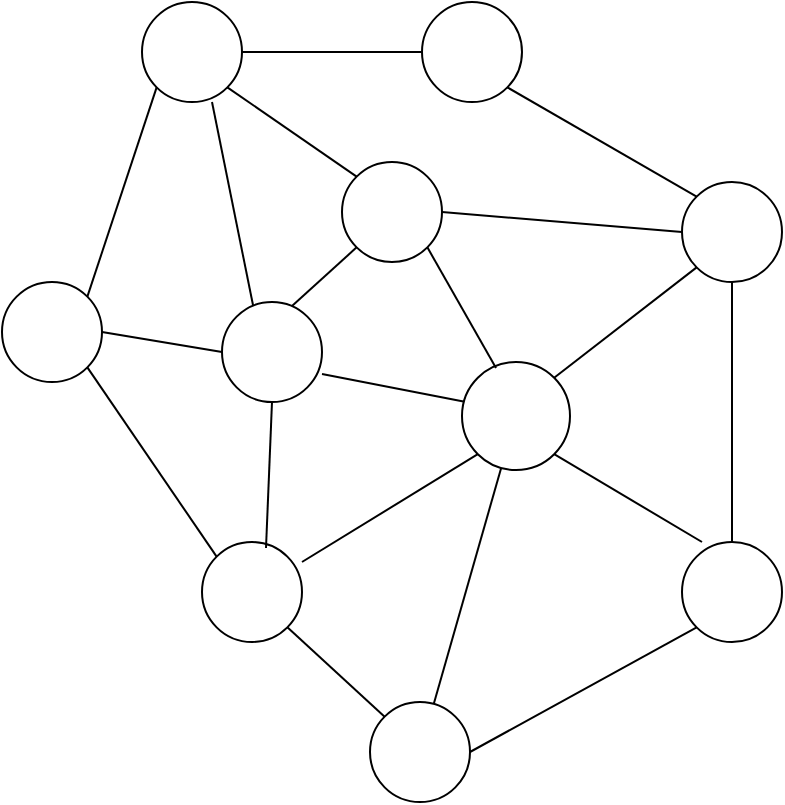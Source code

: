 <mxfile version="22.1.21" type="github">
  <diagram name="Page-1" id="zbjK1gRBuJaeodGVaAXZ">
    <mxGraphModel dx="1434" dy="697" grid="1" gridSize="10" guides="1" tooltips="1" connect="1" arrows="1" fold="1" page="1" pageScale="1" pageWidth="827" pageHeight="1169" math="0" shadow="0">
      <root>
        <mxCell id="0" />
        <mxCell id="1" parent="0" />
        <mxCell id="f3-v6f69vopCVtL9mgBv-16" style="rounded=0;orthogonalLoop=1;jettySize=auto;html=1;exitX=0;exitY=1;exitDx=0;exitDy=0;entryX=1;entryY=0;entryDx=0;entryDy=0;endArrow=none;endFill=0;" edge="1" parent="1" source="f3-v6f69vopCVtL9mgBv-1" target="f3-v6f69vopCVtL9mgBv-7">
          <mxGeometry relative="1" as="geometry" />
        </mxCell>
        <mxCell id="f3-v6f69vopCVtL9mgBv-17" style="rounded=0;orthogonalLoop=1;jettySize=auto;html=1;exitX=0.7;exitY=1;exitDx=0;exitDy=0;entryX=0.32;entryY=0.08;entryDx=0;entryDy=0;exitPerimeter=0;endArrow=none;endFill=0;entryPerimeter=0;" edge="1" parent="1" source="f3-v6f69vopCVtL9mgBv-1" target="f3-v6f69vopCVtL9mgBv-4">
          <mxGeometry relative="1" as="geometry" />
        </mxCell>
        <mxCell id="f3-v6f69vopCVtL9mgBv-18" style="edgeStyle=orthogonalEdgeStyle;rounded=0;orthogonalLoop=1;jettySize=auto;html=1;exitX=1;exitY=0.5;exitDx=0;exitDy=0;entryX=0;entryY=0.5;entryDx=0;entryDy=0;endArrow=none;endFill=0;" edge="1" parent="1" source="f3-v6f69vopCVtL9mgBv-1" target="f3-v6f69vopCVtL9mgBv-2">
          <mxGeometry relative="1" as="geometry" />
        </mxCell>
        <mxCell id="f3-v6f69vopCVtL9mgBv-1" value="" style="ellipse;whiteSpace=wrap;html=1;aspect=fixed;" vertex="1" parent="1">
          <mxGeometry x="200" y="120" width="50" height="50" as="geometry" />
        </mxCell>
        <mxCell id="f3-v6f69vopCVtL9mgBv-2" value="" style="ellipse;whiteSpace=wrap;html=1;aspect=fixed;" vertex="1" parent="1">
          <mxGeometry x="340" y="120" width="50" height="50" as="geometry" />
        </mxCell>
        <mxCell id="f3-v6f69vopCVtL9mgBv-22" style="rounded=0;orthogonalLoop=1;jettySize=auto;html=1;exitX=0;exitY=0;exitDx=0;exitDy=0;entryX=1;entryY=1;entryDx=0;entryDy=0;endArrow=none;endFill=0;" edge="1" parent="1" source="f3-v6f69vopCVtL9mgBv-3" target="f3-v6f69vopCVtL9mgBv-2">
          <mxGeometry relative="1" as="geometry" />
        </mxCell>
        <mxCell id="f3-v6f69vopCVtL9mgBv-23" style="rounded=0;orthogonalLoop=1;jettySize=auto;html=1;exitX=0;exitY=1;exitDx=0;exitDy=0;entryX=1;entryY=0;entryDx=0;entryDy=0;endArrow=none;endFill=0;" edge="1" parent="1" source="f3-v6f69vopCVtL9mgBv-3" target="f3-v6f69vopCVtL9mgBv-6">
          <mxGeometry relative="1" as="geometry" />
        </mxCell>
        <mxCell id="f3-v6f69vopCVtL9mgBv-25" style="rounded=0;orthogonalLoop=1;jettySize=auto;html=1;exitX=0;exitY=0.5;exitDx=0;exitDy=0;entryX=1;entryY=0.5;entryDx=0;entryDy=0;endArrow=none;endFill=0;" edge="1" parent="1" source="f3-v6f69vopCVtL9mgBv-3" target="f3-v6f69vopCVtL9mgBv-9">
          <mxGeometry relative="1" as="geometry" />
        </mxCell>
        <mxCell id="f3-v6f69vopCVtL9mgBv-26" style="rounded=0;orthogonalLoop=1;jettySize=auto;html=1;exitX=0.5;exitY=1;exitDx=0;exitDy=0;entryX=0.5;entryY=0;entryDx=0;entryDy=0;endArrow=none;endFill=0;" edge="1" parent="1" source="f3-v6f69vopCVtL9mgBv-3" target="f3-v6f69vopCVtL9mgBv-5">
          <mxGeometry relative="1" as="geometry" />
        </mxCell>
        <mxCell id="f3-v6f69vopCVtL9mgBv-3" value="" style="ellipse;whiteSpace=wrap;html=1;aspect=fixed;" vertex="1" parent="1">
          <mxGeometry x="470" y="210" width="50" height="50" as="geometry" />
        </mxCell>
        <mxCell id="f3-v6f69vopCVtL9mgBv-29" style="rounded=0;orthogonalLoop=1;jettySize=auto;html=1;exitX=0;exitY=0.5;exitDx=0;exitDy=0;entryX=1;entryY=0.5;entryDx=0;entryDy=0;endArrow=none;endFill=0;" edge="1" parent="1" source="f3-v6f69vopCVtL9mgBv-4" target="f3-v6f69vopCVtL9mgBv-7">
          <mxGeometry relative="1" as="geometry" />
        </mxCell>
        <mxCell id="f3-v6f69vopCVtL9mgBv-4" value="" style="ellipse;whiteSpace=wrap;html=1;aspect=fixed;" vertex="1" parent="1">
          <mxGeometry x="240" y="270" width="50" height="50" as="geometry" />
        </mxCell>
        <mxCell id="f3-v6f69vopCVtL9mgBv-27" style="rounded=0;orthogonalLoop=1;jettySize=auto;html=1;exitX=0;exitY=1;exitDx=0;exitDy=0;entryX=1;entryY=0.5;entryDx=0;entryDy=0;endArrow=none;endFill=0;" edge="1" parent="1" source="f3-v6f69vopCVtL9mgBv-5" target="f3-v6f69vopCVtL9mgBv-10">
          <mxGeometry relative="1" as="geometry" />
        </mxCell>
        <mxCell id="f3-v6f69vopCVtL9mgBv-5" value="" style="ellipse;whiteSpace=wrap;html=1;aspect=fixed;" vertex="1" parent="1">
          <mxGeometry x="470" y="390" width="50" height="50" as="geometry" />
        </mxCell>
        <mxCell id="f3-v6f69vopCVtL9mgBv-12" style="rounded=0;orthogonalLoop=1;jettySize=auto;html=1;endArrow=none;endFill=0;" edge="1" parent="1" source="f3-v6f69vopCVtL9mgBv-6" target="f3-v6f69vopCVtL9mgBv-10">
          <mxGeometry relative="1" as="geometry" />
        </mxCell>
        <mxCell id="f3-v6f69vopCVtL9mgBv-28" style="rounded=0;orthogonalLoop=1;jettySize=auto;html=1;exitX=0.037;exitY=0.37;exitDx=0;exitDy=0;entryX=1;entryY=0.72;entryDx=0;entryDy=0;endArrow=none;endFill=0;exitPerimeter=0;entryPerimeter=0;" edge="1" parent="1" source="f3-v6f69vopCVtL9mgBv-6" target="f3-v6f69vopCVtL9mgBv-4">
          <mxGeometry relative="1" as="geometry" />
        </mxCell>
        <mxCell id="f3-v6f69vopCVtL9mgBv-6" value="" style="ellipse;whiteSpace=wrap;html=1;aspect=fixed;" vertex="1" parent="1">
          <mxGeometry x="360" y="300" width="54" height="54" as="geometry" />
        </mxCell>
        <mxCell id="f3-v6f69vopCVtL9mgBv-15" style="rounded=0;orthogonalLoop=1;jettySize=auto;html=1;exitX=1;exitY=1;exitDx=0;exitDy=0;entryX=0;entryY=0;entryDx=0;entryDy=0;endArrow=none;endFill=0;" edge="1" parent="1" source="f3-v6f69vopCVtL9mgBv-7" target="f3-v6f69vopCVtL9mgBv-8">
          <mxGeometry relative="1" as="geometry" />
        </mxCell>
        <mxCell id="f3-v6f69vopCVtL9mgBv-7" value="" style="ellipse;whiteSpace=wrap;html=1;aspect=fixed;" vertex="1" parent="1">
          <mxGeometry x="130" y="260" width="50" height="50" as="geometry" />
        </mxCell>
        <mxCell id="f3-v6f69vopCVtL9mgBv-14" style="rounded=0;orthogonalLoop=1;jettySize=auto;html=1;exitX=1;exitY=1;exitDx=0;exitDy=0;entryX=0;entryY=0;entryDx=0;entryDy=0;endArrow=none;endFill=0;" edge="1" parent="1" source="f3-v6f69vopCVtL9mgBv-8" target="f3-v6f69vopCVtL9mgBv-10">
          <mxGeometry relative="1" as="geometry" />
        </mxCell>
        <mxCell id="f3-v6f69vopCVtL9mgBv-8" value="" style="ellipse;whiteSpace=wrap;html=1;aspect=fixed;" vertex="1" parent="1">
          <mxGeometry x="230" y="390" width="50" height="50" as="geometry" />
        </mxCell>
        <mxCell id="f3-v6f69vopCVtL9mgBv-19" style="rounded=0;orthogonalLoop=1;jettySize=auto;html=1;exitX=0;exitY=0;exitDx=0;exitDy=0;entryX=1;entryY=1;entryDx=0;entryDy=0;endArrow=none;endFill=0;" edge="1" parent="1" source="f3-v6f69vopCVtL9mgBv-9" target="f3-v6f69vopCVtL9mgBv-1">
          <mxGeometry relative="1" as="geometry">
            <mxPoint x="260" y="170" as="targetPoint" />
          </mxGeometry>
        </mxCell>
        <mxCell id="f3-v6f69vopCVtL9mgBv-9" value="" style="ellipse;whiteSpace=wrap;html=1;aspect=fixed;" vertex="1" parent="1">
          <mxGeometry x="300" y="200" width="50" height="50" as="geometry" />
        </mxCell>
        <mxCell id="f3-v6f69vopCVtL9mgBv-10" value="" style="ellipse;whiteSpace=wrap;html=1;aspect=fixed;" vertex="1" parent="1">
          <mxGeometry x="314" y="470" width="50" height="50" as="geometry" />
        </mxCell>
        <mxCell id="f3-v6f69vopCVtL9mgBv-11" value="" style="endArrow=none;html=1;rounded=0;entryX=1;entryY=1;entryDx=0;entryDy=0;exitX=0.2;exitY=0;exitDx=0;exitDy=0;exitPerimeter=0;" edge="1" parent="1" source="f3-v6f69vopCVtL9mgBv-5" target="f3-v6f69vopCVtL9mgBv-6">
          <mxGeometry width="50" height="50" relative="1" as="geometry">
            <mxPoint x="390" y="390" as="sourcePoint" />
            <mxPoint x="440" y="340" as="targetPoint" />
          </mxGeometry>
        </mxCell>
        <mxCell id="f3-v6f69vopCVtL9mgBv-13" style="rounded=0;orthogonalLoop=1;jettySize=auto;html=1;exitX=0;exitY=1;exitDx=0;exitDy=0;entryX=1;entryY=0.2;entryDx=0;entryDy=0;entryPerimeter=0;endArrow=none;endFill=0;" edge="1" parent="1" source="f3-v6f69vopCVtL9mgBv-6" target="f3-v6f69vopCVtL9mgBv-8">
          <mxGeometry relative="1" as="geometry" />
        </mxCell>
        <mxCell id="f3-v6f69vopCVtL9mgBv-20" style="rounded=0;orthogonalLoop=1;jettySize=auto;html=1;exitX=0.5;exitY=1;exitDx=0;exitDy=0;entryX=0.64;entryY=0.06;entryDx=0;entryDy=0;entryPerimeter=0;endArrow=none;endFill=0;" edge="1" parent="1" source="f3-v6f69vopCVtL9mgBv-4" target="f3-v6f69vopCVtL9mgBv-8">
          <mxGeometry relative="1" as="geometry" />
        </mxCell>
        <mxCell id="f3-v6f69vopCVtL9mgBv-21" style="rounded=0;orthogonalLoop=1;jettySize=auto;html=1;exitX=0;exitY=1;exitDx=0;exitDy=0;entryX=0.7;entryY=0.04;entryDx=0;entryDy=0;entryPerimeter=0;endArrow=none;endFill=0;" edge="1" parent="1" source="f3-v6f69vopCVtL9mgBv-9" target="f3-v6f69vopCVtL9mgBv-4">
          <mxGeometry relative="1" as="geometry" />
        </mxCell>
        <mxCell id="f3-v6f69vopCVtL9mgBv-24" style="rounded=0;orthogonalLoop=1;jettySize=auto;html=1;exitX=1;exitY=1;exitDx=0;exitDy=0;entryX=0.315;entryY=0.056;entryDx=0;entryDy=0;entryPerimeter=0;endArrow=none;endFill=0;" edge="1" parent="1" source="f3-v6f69vopCVtL9mgBv-9" target="f3-v6f69vopCVtL9mgBv-6">
          <mxGeometry relative="1" as="geometry" />
        </mxCell>
      </root>
    </mxGraphModel>
  </diagram>
</mxfile>
